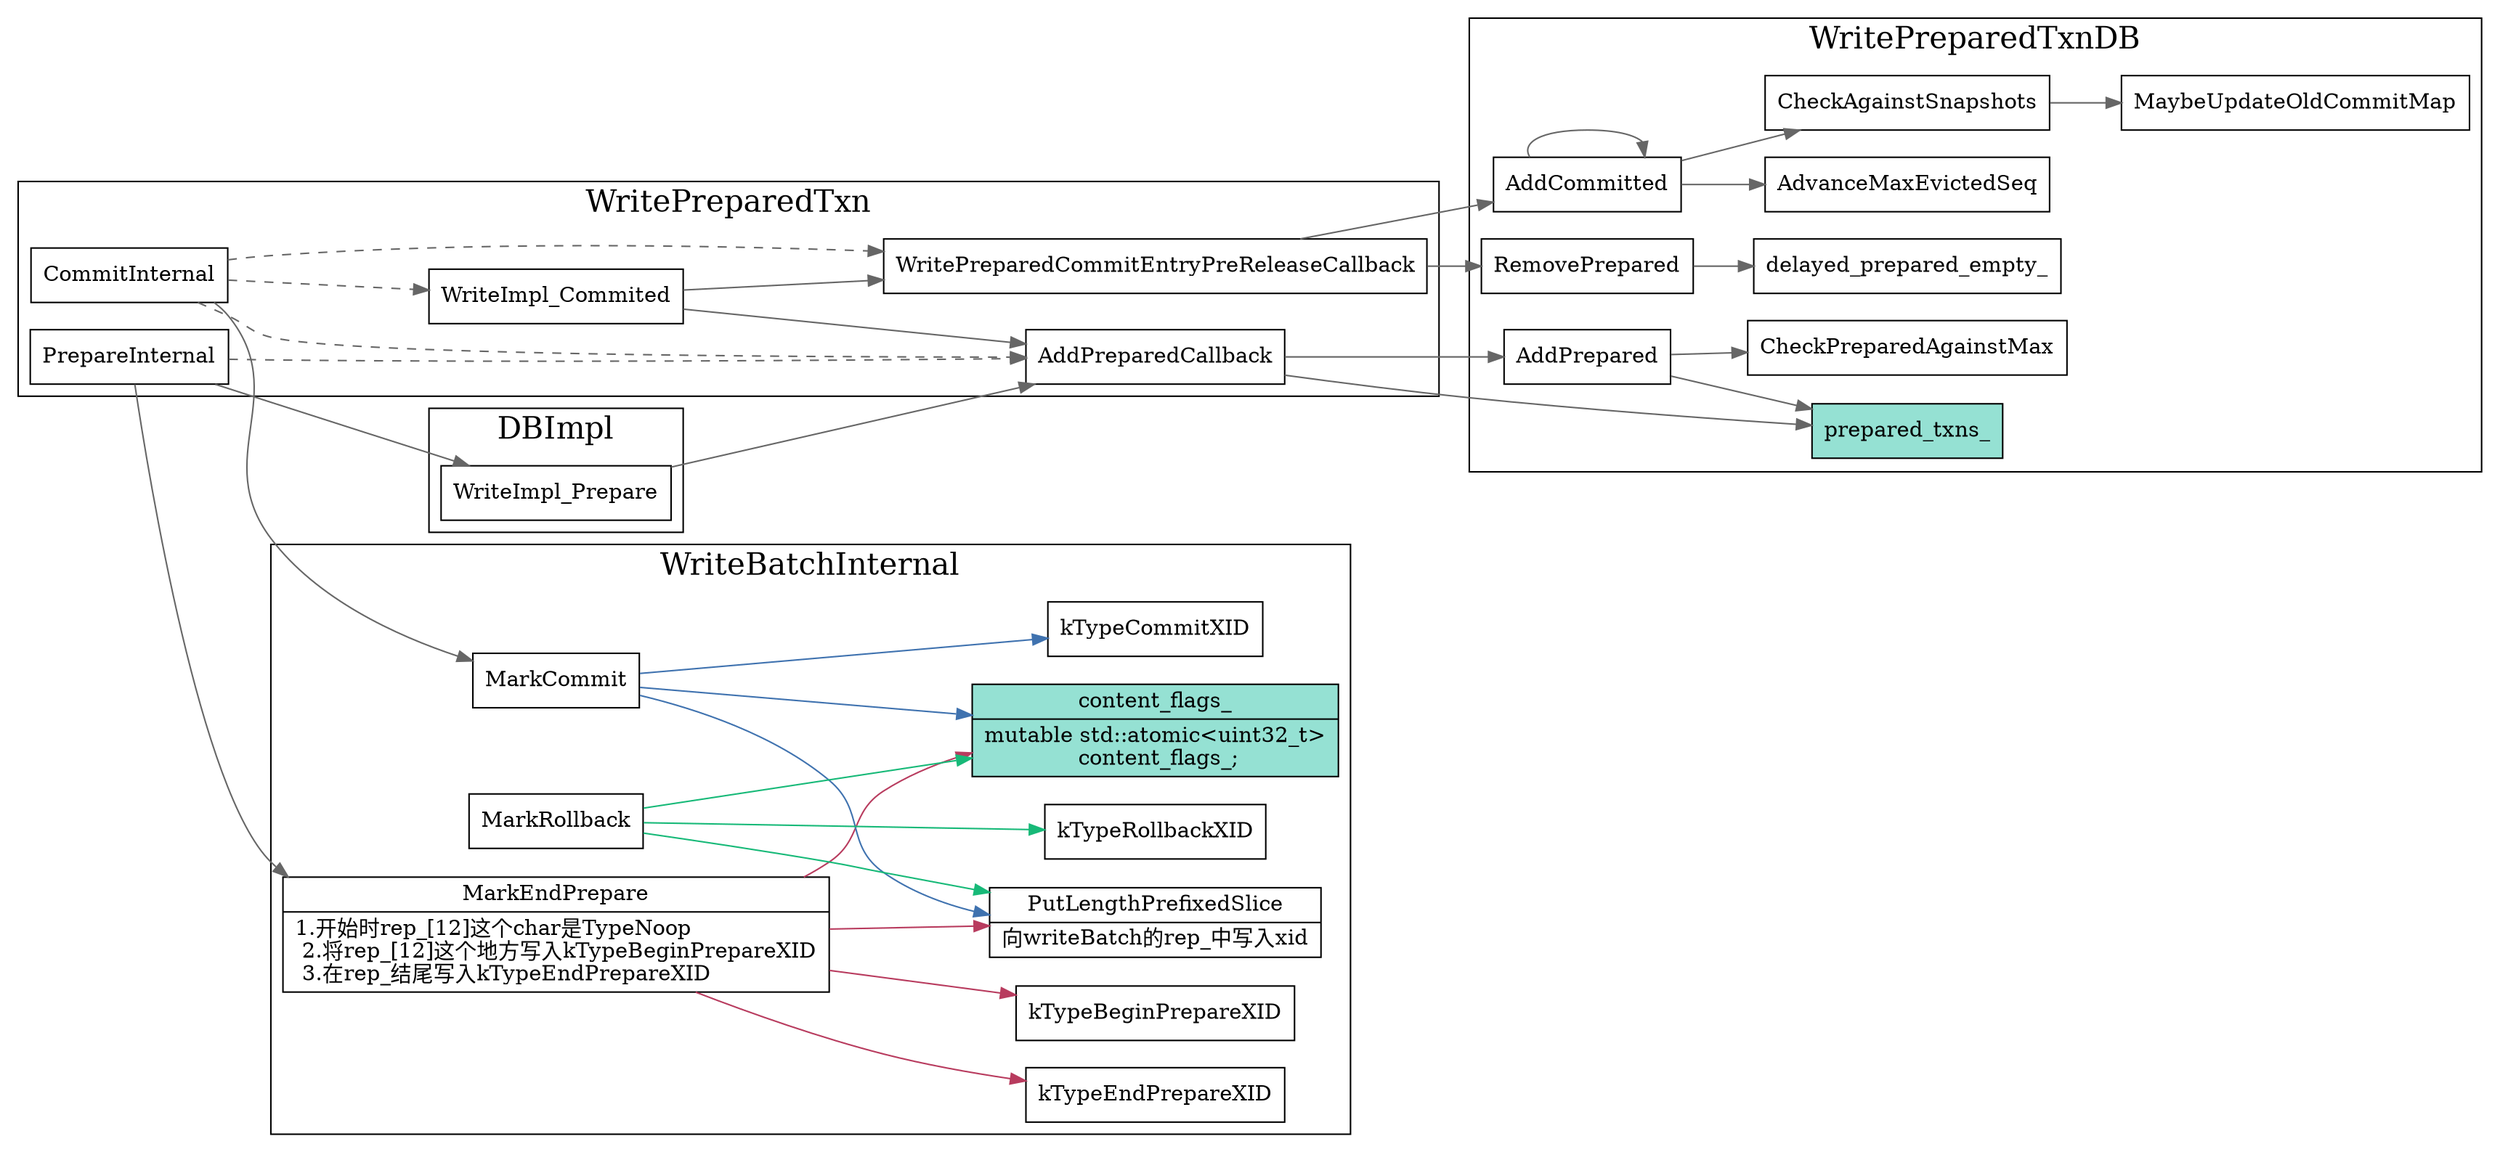 digraph write_prepared_txn {
  node[shape=box];
  edge[color=gray40];
  newrank=true;
  rankdir=LR;

  subgraph cluster_DBImpl {
    graph[label="DBImpl";fontsize=20;];
    WriteImpl_Prepare;
  }

  subgraph cluster_WriteBatchInternal {
    graph[label="WriteBatchInternal";fontsize=20;];
    MarkEndPrepare[
      shape="record"
      label="{{
        MarkEndPrepare|
        1.开始时rep_[12]这个char是TypeNoop\l
        2.将rep_[12]这个地方写入kTypeBeginPrepareXID\l
        3.在rep_结尾写入kTypeEndPrepareXID\l
      }}"
    ];
    MarkEndPrepare -> {
      kTypeBeginPrepareXID;
      kTypeEndPrepareXID;
      PutLengthPrefixedSlice;
      content_flags_;
    }[color="#b83b5e"];

    MarkCommit -> {
      kTypeCommitXID;
      PutLengthPrefixedSlice;
      content_flags_;
    }[color="#3f72af"];

    MarkRollback -> {
      kTypeRollbackXID;
      PutLengthPrefixedSlice;
      content_flags_;
    }[color="#17b978"];

    content_flags_[
      shape="record";
      fillcolor="#95e1d3"
      style=filled;
      label="{{
        content_flags_|
          mutable std::atomic\<uint32_t\>\l content_flags_;
      }}"
    ];
    PutLengthPrefixedSlice[
      shape="record"
      label="{{
        PutLengthPrefixedSlice|
        向writeBatch的rep_中写入xid
      }}"
    ];
  }
  subgraph cluster_WritePreparedTxnDB {
    graph[label="WritePreparedTxnDB";fontsize=20;];
    AddPrepared -> {
      prepared_txns_;
      CheckPreparedAgainstMax;
    }
    prepared_txns_[
      shape="record";
      fillcolor="#95e1d3"
      style=filled;
      label="{{
        prepared_txns_
      }}"
    ];


    AddCommitted -> {
      CheckAgainstSnapshots;
      AddCommitted;
      AdvanceMaxEvictedSeq;
    }
    RemovePrepared -> {
      delayed_prepared_empty_;
    }

    CheckAgainstSnapshots -> {
      MaybeUpdateOldCommitMap;
    }
  }
  subgraph cluster_WritePreparedTxn {
    graph[label="WritePreparedTxn";fontsize=20;];
    PrepareInternal -> {
      MarkEndPrepare;
      WriteImpl_Prepare;
    }
    PrepareInternal -> AddPreparedCallback[style=dashed];
    WriteImpl_Prepare -> AddPreparedCallback;
    AddPreparedCallback -> {
      AddPrepared;
      prepared_txns_;
    }


    CommitInternal -> {
      MarkCommit;
    }
    CommitInternal -> {
      WritePreparedCommitEntryPreReleaseCallback;
      AddPreparedCallback;
      WriteImpl_Commited;
    }[style=dashed];

    WriteImpl_Commited -> {
      WritePreparedCommitEntryPreReleaseCallback;
      AddPreparedCallback;
    }
    WritePreparedCommitEntryPreReleaseCallback -> {
      AddCommitted;
      RemovePrepared;
    }
  }
}
